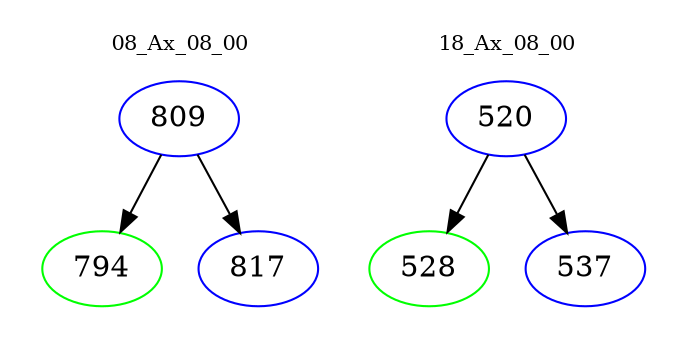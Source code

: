 digraph{
subgraph cluster_0 {
color = white
label = "08_Ax_08_00";
fontsize=10;
T0_809 [label="809", color="blue"]
T0_809 -> T0_794 [color="black"]
T0_794 [label="794", color="green"]
T0_809 -> T0_817 [color="black"]
T0_817 [label="817", color="blue"]
}
subgraph cluster_1 {
color = white
label = "18_Ax_08_00";
fontsize=10;
T1_520 [label="520", color="blue"]
T1_520 -> T1_528 [color="black"]
T1_528 [label="528", color="green"]
T1_520 -> T1_537 [color="black"]
T1_537 [label="537", color="blue"]
}
}

